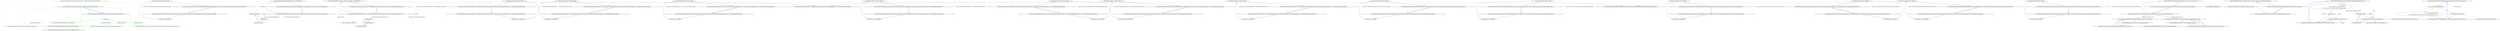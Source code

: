 digraph  {
m0_12 [cluster="System.Net.WebException.WebException(string, System.Net.WebExceptionStatus)", file="ResponseStatusExtensions.cs", label="Entry System.Net.WebException.WebException(string, System.Net.WebExceptionStatus)", span="0-0"];
m0_13 [cluster="System.ArgumentOutOfRangeException.ArgumentOutOfRangeException(string)", file="ResponseStatusExtensions.cs", label="Entry System.ArgumentOutOfRangeException.ArgumentOutOfRangeException(string)", span="0-0"];
m0_0 [cluster="RestSharp.Extensions.ResponseStatusExtensions.ToWebException(RestSharp.ResponseStatus)", file="ResponseStatusExtensions.cs", label="Entry RestSharp.Extensions.ResponseStatusExtensions.ToWebException(RestSharp.ResponseStatus)", span="13-13"];
m0_1 [cluster="RestSharp.Extensions.ResponseStatusExtensions.ToWebException(RestSharp.ResponseStatus)", color=green, community=0, file="ResponseStatusExtensions.cs", label="0: responseStatus", span="15-15"];
m0_2 [cluster="RestSharp.Extensions.ResponseStatusExtensions.ToWebException(RestSharp.ResponseStatus)", color=green, community=0, file="ResponseStatusExtensions.cs", label="0: ResponseStatus.None", span="17-17"];
m0_4 [cluster="RestSharp.Extensions.ResponseStatusExtensions.ToWebException(RestSharp.ResponseStatus)", color=green, community=0, file="ResponseStatusExtensions.cs", label="0: ResponseStatus.Error", span="19-19"];
m0_6 [cluster="RestSharp.Extensions.ResponseStatusExtensions.ToWebException(RestSharp.ResponseStatus)", color=green, community=0, file="ResponseStatusExtensions.cs", label="0: ResponseStatus.TimedOut", span="21-21"];
m0_8 [cluster="RestSharp.Extensions.ResponseStatusExtensions.ToWebException(RestSharp.ResponseStatus)", color=green, community=0, file="ResponseStatusExtensions.cs", label="0: ResponseStatus.Aborted", span="23-23"];
m0_10 [cluster="RestSharp.Extensions.ResponseStatusExtensions.ToWebException(RestSharp.ResponseStatus)", color=green, community=0, file="ResponseStatusExtensions.cs", label="0: throw new ArgumentOutOfRangeException(''responseStatus'');", span="26-26"];
m0_3 [cluster="RestSharp.Extensions.ResponseStatusExtensions.ToWebException(RestSharp.ResponseStatus)", color=green, community=0, file="ResponseStatusExtensions.cs", label="0: return new WebException(''The request could not be processed.'', WebExceptionStatus.ServerProtocolViolation);", span="18-18"];
m0_5 [cluster="RestSharp.Extensions.ResponseStatusExtensions.ToWebException(RestSharp.ResponseStatus)", color=green, community=0, file="ResponseStatusExtensions.cs", label="0: return new WebException(''An error occurred while processing the request.'', WebExceptionStatus.ServerProtocolViolation);", span="20-20"];
m0_7 [cluster="RestSharp.Extensions.ResponseStatusExtensions.ToWebException(RestSharp.ResponseStatus)", color=green, community=0, file="ResponseStatusExtensions.cs", label="0: return new WebException(''The request timed-out.'', WebExceptionStatus.Timeout);", span="22-22"];
m0_9 [cluster="RestSharp.Extensions.ResponseStatusExtensions.ToWebException(RestSharp.ResponseStatus)", color=green, community=0, file="ResponseStatusExtensions.cs", label="0: return new WebException(''The request was aborted.'', WebExceptionStatus.Timeout);", span="24-24"];
m0_11 [cluster="RestSharp.Extensions.ResponseStatusExtensions.ToWebException(RestSharp.ResponseStatus)", file="ResponseStatusExtensions.cs", label="Exit RestSharp.Extensions.ResponseStatusExtensions.ToWebException(RestSharp.ResponseStatus)", span="13-13"];
m1_3 [cluster="RestSharp.IRestClient.ExecuteAsync(RestSharp.IRestRequest, System.Action<RestSharp.IRestResponse, RestSharp.RestRequestAsyncHandle>)", file="RestClientExtensions.cs", label="Entry RestSharp.IRestClient.ExecuteAsync(RestSharp.IRestRequest, System.Action<RestSharp.IRestResponse, RestSharp.RestRequestAsyncHandle>)", span="52-52"];
m1_93 [cluster="RestSharp.IRestClient.AddDefaultParameter(RestSharp.Parameter)", file="RestClientExtensions.cs", label="Entry RestSharp.IRestClient.AddDefaultParameter(RestSharp.Parameter)", span="267-267"];
m1_47 [cluster="RestSharp.RestClientExtensions.PostAsync(RestSharp.IRestClient, RestSharp.IRestRequest, System.Action<RestSharp.IRestResponse, RestSharp.RestRequestAsyncHandle>)", file="RestClientExtensions.cs", label="Entry RestSharp.RestClientExtensions.PostAsync(RestSharp.IRestClient, RestSharp.IRestRequest, System.Action<RestSharp.IRestResponse, \\nRestSharp.RestRequestAsyncHandle>)", span="91-91"];
m1_48 [cluster="RestSharp.RestClientExtensions.PostAsync(RestSharp.IRestClient, RestSharp.IRestRequest, System.Action<RestSharp.IRestResponse, RestSharp.RestRequestAsyncHandle>)", file="RestClientExtensions.cs", label="request.Method = Method.POST", span="94-94"];
m1_49 [cluster="RestSharp.RestClientExtensions.PostAsync(RestSharp.IRestClient, RestSharp.IRestRequest, System.Action<RestSharp.IRestResponse, RestSharp.RestRequestAsyncHandle>)", file="RestClientExtensions.cs", label="return client.ExecuteAsync(request, callback);", span="95-95"];
m1_50 [cluster="RestSharp.RestClientExtensions.PostAsync(RestSharp.IRestClient, RestSharp.IRestRequest, System.Action<RestSharp.IRestResponse, RestSharp.RestRequestAsyncHandle>)", file="RestClientExtensions.cs", label="Exit RestSharp.RestClientExtensions.PostAsync(RestSharp.IRestClient, RestSharp.IRestRequest, System.Action<RestSharp.IRestResponse, \\nRestSharp.RestRequestAsyncHandle>)", span="91-91"];
m1_100 [cluster="RestSharp.IRestClient.AddDefaultParameter(string, object, RestSharp.ParameterType)", file="RestClientExtensions.cs", label="Entry RestSharp.IRestClient.AddDefaultParameter(string, object, RestSharp.ParameterType)", span="321-321"];
m1_35 [cluster="RestSharp.RestClientExtensions.PatchAsync<T>(RestSharp.IRestClient, RestSharp.IRestRequest, System.Action<RestSharp.IRestResponse<\\nT>, RestSharp.RestRequestAsyncHandle>)", file="RestClientExtensions.cs", label="Entry RestSharp.RestClientExtensions.PatchAsync<T>(RestSharp.IRestClient, RestSharp.IRestRequest, System.Action<RestSharp.IRestResponse<\\nT>, RestSharp.RestRequestAsyncHandle>)", span="70-70"];
m1_36 [cluster="RestSharp.RestClientExtensions.PatchAsync<T>(RestSharp.IRestClient, RestSharp.IRestRequest, System.Action<RestSharp.IRestResponse<\\nT>, RestSharp.RestRequestAsyncHandle>)", file="RestClientExtensions.cs", label="request.Method = Method.PATCH", span="73-73"];
m1_37 [cluster="RestSharp.RestClientExtensions.PatchAsync<T>(RestSharp.IRestClient, RestSharp.IRestRequest, System.Action<RestSharp.IRestResponse<\\nT>, RestSharp.RestRequestAsyncHandle>)", file="RestClientExtensions.cs", label="return client.ExecuteAsync<T>(request, callback);", span="74-74"];
m1_38 [cluster="RestSharp.RestClientExtensions.PatchAsync<T>(RestSharp.IRestClient, RestSharp.IRestRequest, System.Action<RestSharp.IRestResponse<\\nT>, RestSharp.RestRequestAsyncHandle>)", file="RestClientExtensions.cs", label="Exit RestSharp.RestClientExtensions.PatchAsync<T>(RestSharp.IRestClient, RestSharp.IRestRequest, System.Action<RestSharp.IRestResponse<\\nT>, RestSharp.RestRequestAsyncHandle>)", span="70-70"];
m1_19 [cluster="RestSharp.RestClientExtensions.PostAsync<T>(RestSharp.IRestClient, RestSharp.IRestRequest, System.Action<RestSharp.IRestResponse<\\nT>, RestSharp.RestRequestAsyncHandle>)", file="RestClientExtensions.cs", label="Entry RestSharp.RestClientExtensions.PostAsync<T>(RestSharp.IRestClient, RestSharp.IRestRequest, System.Action<RestSharp.IRestResponse<\\nT>, RestSharp.RestRequestAsyncHandle>)", span="42-42"];
m1_20 [cluster="RestSharp.RestClientExtensions.PostAsync<T>(RestSharp.IRestClient, RestSharp.IRestRequest, System.Action<RestSharp.IRestResponse<\\nT>, RestSharp.RestRequestAsyncHandle>)", file="RestClientExtensions.cs", label="request.Method = Method.POST", span="45-45"];
m1_21 [cluster="RestSharp.RestClientExtensions.PostAsync<T>(RestSharp.IRestClient, RestSharp.IRestRequest, System.Action<RestSharp.IRestResponse<\\nT>, RestSharp.RestRequestAsyncHandle>)", file="RestClientExtensions.cs", label="return client.ExecuteAsync<T>(request, callback);", span="46-46"];
m1_22 [cluster="RestSharp.RestClientExtensions.PostAsync<T>(RestSharp.IRestClient, RestSharp.IRestRequest, System.Action<RestSharp.IRestResponse<\\nT>, RestSharp.RestRequestAsyncHandle>)", file="RestClientExtensions.cs", label="Exit RestSharp.RestClientExtensions.PostAsync<T>(RestSharp.IRestClient, RestSharp.IRestRequest, System.Action<RestSharp.IRestResponse<\\nT>, RestSharp.RestRequestAsyncHandle>)", span="42-42"];
m1_78 [cluster="RestSharp.RestClientExtensions.RemoveDefaultParameter(RestSharp.IRestClient, string)", file="RestClientExtensions.cs", label="Entry RestSharp.RestClientExtensions.RemoveDefaultParameter(RestSharp.IRestClient, string)", span="284-284"];
m1_79 [cluster="RestSharp.RestClientExtensions.RemoveDefaultParameter(RestSharp.IRestClient, string)", file="RestClientExtensions.cs", label="var parameter =\r\n                restClient.DefaultParameters.SingleOrDefault(\r\n                    p => p.Name.Equals(name, \\nStringComparison.OrdinalIgnoreCase))", span="286-288"];
m1_81 [cluster="RestSharp.RestClientExtensions.RemoveDefaultParameter(RestSharp.IRestClient, string)", file="RestClientExtensions.cs", label="restClient.DefaultParameters.Remove(parameter)", span="292-292"];
m1_80 [cluster="RestSharp.RestClientExtensions.RemoveDefaultParameter(RestSharp.IRestClient, string)", file="RestClientExtensions.cs", label="parameter != null", span="290-290"];
m1_82 [cluster="RestSharp.RestClientExtensions.RemoveDefaultParameter(RestSharp.IRestClient, string)", file="RestClientExtensions.cs", label="Exit RestSharp.RestClientExtensions.RemoveDefaultParameter(RestSharp.IRestClient, string)", span="284-284"];
m1_97 [cluster="RestSharp.RestClientExtensions.AddDefaultHeader(RestSharp.IRestClient, string, string)", file="RestClientExtensions.cs", label="Entry RestSharp.RestClientExtensions.AddDefaultHeader(RestSharp.IRestClient, string, string)", span="334-334"];
m1_98 [cluster="RestSharp.RestClientExtensions.AddDefaultHeader(RestSharp.IRestClient, string, string)", file="RestClientExtensions.cs", label="restClient.AddDefaultParameter(name, value, ParameterType.HttpHeader)", span="336-336"];
m1_99 [cluster="RestSharp.RestClientExtensions.AddDefaultHeader(RestSharp.IRestClient, string, string)", file="RestClientExtensions.cs", label="Exit RestSharp.RestClientExtensions.AddDefaultHeader(RestSharp.IRestClient, string, string)", span="334-334"];
m1_71 [cluster="RestSharp.RestClientExtensions.AddDefaultParameter(RestSharp.IRestClient, RestSharp.Parameter)", file="RestClientExtensions.cs", label="Entry RestSharp.RestClientExtensions.AddDefaultParameter(RestSharp.IRestClient, RestSharp.Parameter)", span="267-267"];
m1_72 [cluster="RestSharp.RestClientExtensions.AddDefaultParameter(RestSharp.IRestClient, RestSharp.Parameter)", file="RestClientExtensions.cs", label="p.Type == ParameterType.RequestBody", span="269-269"];
m1_74 [cluster="RestSharp.RestClientExtensions.AddDefaultParameter(RestSharp.IRestClient, RestSharp.Parameter)", file="RestClientExtensions.cs", label="restClient.DefaultParameters.Add(p)", span="275-275"];
m1_73 [cluster="RestSharp.RestClientExtensions.AddDefaultParameter(RestSharp.IRestClient, RestSharp.Parameter)", file="RestClientExtensions.cs", label="throw new NotSupportedException(\r\n                    ''Cannot set request body from default headers. Use Request.AddBody() instead.'');", span="271-272"];
m1_75 [cluster="RestSharp.RestClientExtensions.AddDefaultParameter(RestSharp.IRestClient, RestSharp.Parameter)", file="RestClientExtensions.cs", label="Exit RestSharp.RestClientExtensions.AddDefaultParameter(RestSharp.IRestClient, RestSharp.Parameter)", span="267-267"];
m1_85 [cluster="lambda expression", file="RestClientExtensions.cs", label="Entry lambda expression", span="288-288"];
m1_5 [cluster="lambda expression", file="RestClientExtensions.cs", label="callback(response)", span="19-19"];
m1_4 [cluster="lambda expression", file="RestClientExtensions.cs", label="Entry lambda expression", span="19-19"];
m1_6 [cluster="lambda expression", file="RestClientExtensions.cs", label="Exit lambda expression", span="19-19"];
m1_13 [cluster="lambda expression", file="RestClientExtensions.cs", label="callback(response)", span="32-32"];
m1_12 [cluster="lambda expression", file="RestClientExtensions.cs", label="Entry lambda expression", span="32-32"];
m1_14 [cluster="lambda expression", file="RestClientExtensions.cs", label="Exit lambda expression", span="32-32"];
m1_86 [cluster="lambda expression", file="RestClientExtensions.cs", label="p.Name.Equals(name, StringComparison.OrdinalIgnoreCase)", span="288-288"];
m1_87 [cluster="lambda expression", file="RestClientExtensions.cs", label="Exit lambda expression", span="288-288"];
m1_0 [cluster="RestSharp.RestClientExtensions.ExecuteAsync(RestSharp.IRestClient, RestSharp.IRestRequest, System.Action<RestSharp.IRestResponse>)", file="RestClientExtensions.cs", label="Entry RestSharp.RestClientExtensions.ExecuteAsync(RestSharp.IRestClient, RestSharp.IRestRequest, System.Action<RestSharp.IRestResponse>)", span="16-16"];
m1_1 [cluster="RestSharp.RestClientExtensions.ExecuteAsync(RestSharp.IRestClient, RestSharp.IRestRequest, System.Action<RestSharp.IRestResponse>)", file="RestClientExtensions.cs", label="return client.ExecuteAsync(request, (response, handle) => callback(response));", span="19-19"];
m1_2 [cluster="RestSharp.RestClientExtensions.ExecuteAsync(RestSharp.IRestClient, RestSharp.IRestRequest, System.Action<RestSharp.IRestResponse>)", file="RestClientExtensions.cs", label="Exit RestSharp.RestClientExtensions.ExecuteAsync(RestSharp.IRestClient, RestSharp.IRestRequest, System.Action<RestSharp.IRestResponse>)", span="16-16"];
m1_23 [cluster="RestSharp.RestClientExtensions.PutAsync<T>(RestSharp.IRestClient, RestSharp.IRestRequest, System.Action<RestSharp.IRestResponse<\\nT>, RestSharp.RestRequestAsyncHandle>)", file="RestClientExtensions.cs", label="Entry RestSharp.RestClientExtensions.PutAsync<T>(RestSharp.IRestClient, RestSharp.IRestRequest, System.Action<RestSharp.IRestResponse<\\nT>, RestSharp.RestRequestAsyncHandle>)", span="49-49"];
m1_24 [cluster="RestSharp.RestClientExtensions.PutAsync<T>(RestSharp.IRestClient, RestSharp.IRestRequest, System.Action<RestSharp.IRestResponse<\\nT>, RestSharp.RestRequestAsyncHandle>)", file="RestClientExtensions.cs", label="request.Method = Method.PUT", span="52-52"];
m1_25 [cluster="RestSharp.RestClientExtensions.PutAsync<T>(RestSharp.IRestClient, RestSharp.IRestRequest, System.Action<RestSharp.IRestResponse<\\nT>, RestSharp.RestRequestAsyncHandle>)", file="RestClientExtensions.cs", label="return client.ExecuteAsync<T>(request, callback);", span="53-53"];
m1_26 [cluster="RestSharp.RestClientExtensions.PutAsync<T>(RestSharp.IRestClient, RestSharp.IRestRequest, System.Action<RestSharp.IRestResponse<\\nT>, RestSharp.RestRequestAsyncHandle>)", file="RestClientExtensions.cs", label="Exit RestSharp.RestClientExtensions.PutAsync<T>(RestSharp.IRestClient, RestSharp.IRestRequest, System.Action<RestSharp.IRestResponse<\\nT>, RestSharp.RestRequestAsyncHandle>)", span="49-49"];
m1_94 [cluster="RestSharp.RestClientExtensions.AddDefaultParameter(RestSharp.IRestClient, string, object, RestSharp.ParameterType)", file="RestClientExtensions.cs", label="Entry RestSharp.RestClientExtensions.AddDefaultParameter(RestSharp.IRestClient, string, object, RestSharp.ParameterType)", span="321-321"];
m1_95 [cluster="RestSharp.RestClientExtensions.AddDefaultParameter(RestSharp.IRestClient, string, object, RestSharp.ParameterType)", file="RestClientExtensions.cs", label="restClient.AddDefaultParameter(new Parameter {Name = name, Value = value, Type = type})", span="324-324"];
m1_96 [cluster="RestSharp.RestClientExtensions.AddDefaultParameter(RestSharp.IRestClient, string, object, RestSharp.ParameterType)", file="RestClientExtensions.cs", label="Exit RestSharp.RestClientExtensions.AddDefaultParameter(RestSharp.IRestClient, string, object, RestSharp.ParameterType)", span="321-321"];
m1_31 [cluster="RestSharp.RestClientExtensions.OptionsAsync<T>(RestSharp.IRestClient, RestSharp.IRestRequest, System.Action<RestSharp.IRestResponse<\\nT>, RestSharp.RestRequestAsyncHandle>)", file="RestClientExtensions.cs", label="Entry RestSharp.RestClientExtensions.OptionsAsync<T>(RestSharp.IRestClient, RestSharp.IRestRequest, System.Action<RestSharp.IRestResponse<\\nT>, RestSharp.RestRequestAsyncHandle>)", span="63-63"];
m1_32 [cluster="RestSharp.RestClientExtensions.OptionsAsync<T>(RestSharp.IRestClient, RestSharp.IRestRequest, System.Action<RestSharp.IRestResponse<\\nT>, RestSharp.RestRequestAsyncHandle>)", file="RestClientExtensions.cs", label="request.Method = Method.OPTIONS", span="66-66"];
m1_33 [cluster="RestSharp.RestClientExtensions.OptionsAsync<T>(RestSharp.IRestClient, RestSharp.IRestRequest, System.Action<RestSharp.IRestResponse<\\nT>, RestSharp.RestRequestAsyncHandle>)", file="RestClientExtensions.cs", label="return client.ExecuteAsync<T>(request, callback);", span="67-67"];
m1_34 [cluster="RestSharp.RestClientExtensions.OptionsAsync<T>(RestSharp.IRestClient, RestSharp.IRestRequest, System.Action<RestSharp.IRestResponse<\\nT>, RestSharp.RestRequestAsyncHandle>)", file="RestClientExtensions.cs", label="Exit RestSharp.RestClientExtensions.OptionsAsync<T>(RestSharp.IRestClient, RestSharp.IRestRequest, System.Action<RestSharp.IRestResponse<\\nT>, RestSharp.RestRequestAsyncHandle>)", span="63-63"];
m1_101 [cluster="RestSharp.RestClientExtensions.AddDefaultUrlSegment(RestSharp.IRestClient, string, string)", file="RestClientExtensions.cs", label="Entry RestSharp.RestClientExtensions.AddDefaultUrlSegment(RestSharp.IRestClient, string, string)", span="346-346"];
m1_102 [cluster="RestSharp.RestClientExtensions.AddDefaultUrlSegment(RestSharp.IRestClient, string, string)", file="RestClientExtensions.cs", label="restClient.AddDefaultParameter(name, value, ParameterType.UrlSegment)", span="348-348"];
m1_103 [cluster="RestSharp.RestClientExtensions.AddDefaultUrlSegment(RestSharp.IRestClient, string, string)", file="RestClientExtensions.cs", label="Exit RestSharp.RestClientExtensions.AddDefaultUrlSegment(RestSharp.IRestClient, string, string)", span="346-346"];
m1_7 [cluster="System.Action<T>.Invoke(T)", file="RestClientExtensions.cs", label="Entry System.Action<T>.Invoke(T)", span="0-0"];
m1_51 [cluster="RestSharp.RestClientExtensions.PutAsync(RestSharp.IRestClient, RestSharp.IRestRequest, System.Action<RestSharp.IRestResponse, RestSharp.RestRequestAsyncHandle>)", file="RestClientExtensions.cs", label="Entry RestSharp.RestClientExtensions.PutAsync(RestSharp.IRestClient, RestSharp.IRestRequest, System.Action<RestSharp.IRestResponse, \\nRestSharp.RestRequestAsyncHandle>)", span="98-98"];
m1_52 [cluster="RestSharp.RestClientExtensions.PutAsync(RestSharp.IRestClient, RestSharp.IRestRequest, System.Action<RestSharp.IRestResponse, RestSharp.RestRequestAsyncHandle>)", file="RestClientExtensions.cs", label="request.Method = Method.PUT", span="101-101"];
m1_53 [cluster="RestSharp.RestClientExtensions.PutAsync(RestSharp.IRestClient, RestSharp.IRestRequest, System.Action<RestSharp.IRestResponse, RestSharp.RestRequestAsyncHandle>)", file="RestClientExtensions.cs", label="return client.ExecuteAsync(request, callback);", span="102-102"];
m1_54 [cluster="RestSharp.RestClientExtensions.PutAsync(RestSharp.IRestClient, RestSharp.IRestRequest, System.Action<RestSharp.IRestResponse, RestSharp.RestRequestAsyncHandle>)", file="RestClientExtensions.cs", label="Exit RestSharp.RestClientExtensions.PutAsync(RestSharp.IRestClient, RestSharp.IRestRequest, System.Action<RestSharp.IRestResponse, \\nRestSharp.RestRequestAsyncHandle>)", span="98-98"];
m1_11 [cluster="RestSharp.IRestClient.ExecuteAsync<T>(RestSharp.IRestRequest, System.Action<RestSharp.IRestResponse<T>, RestSharp.RestRequestAsyncHandle>)", file="RestClientExtensions.cs", label="Entry RestSharp.IRestClient.ExecuteAsync<T>(RestSharp.IRestRequest, System.Action<RestSharp.IRestResponse<T>, RestSharp.RestRequestAsyncHandle>)", span="54-54"];
m1_67 [cluster="RestSharp.RestClientExtensions.DeleteAsync(RestSharp.IRestClient, RestSharp.IRestRequest, System.Action<RestSharp.IRestResponse, \\nRestSharp.RestRequestAsyncHandle>)", file="RestClientExtensions.cs", label="Entry RestSharp.RestClientExtensions.DeleteAsync(RestSharp.IRestClient, RestSharp.IRestRequest, System.Action<RestSharp.IRestResponse, \\nRestSharp.RestRequestAsyncHandle>)", span="126-126"];
m1_68 [cluster="RestSharp.RestClientExtensions.DeleteAsync(RestSharp.IRestClient, RestSharp.IRestRequest, System.Action<RestSharp.IRestResponse, \\nRestSharp.RestRequestAsyncHandle>)", file="RestClientExtensions.cs", label="request.Method = Method.DELETE", span="129-129"];
m1_69 [cluster="RestSharp.RestClientExtensions.DeleteAsync(RestSharp.IRestClient, RestSharp.IRestRequest, System.Action<RestSharp.IRestResponse, \\nRestSharp.RestRequestAsyncHandle>)", file="RestClientExtensions.cs", label="return client.ExecuteAsync(request, callback);", span="130-130"];
m1_70 [cluster="RestSharp.RestClientExtensions.DeleteAsync(RestSharp.IRestClient, RestSharp.IRestRequest, System.Action<RestSharp.IRestResponse, \\nRestSharp.RestRequestAsyncHandle>)", file="RestClientExtensions.cs", label="Exit RestSharp.RestClientExtensions.DeleteAsync(RestSharp.IRestClient, RestSharp.IRestRequest, System.Action<RestSharp.IRestResponse, \\nRestSharp.RestRequestAsyncHandle>)", span="126-126"];
m1_55 [cluster="RestSharp.RestClientExtensions.HeadAsync(RestSharp.IRestClient, RestSharp.IRestRequest, System.Action<RestSharp.IRestResponse, RestSharp.RestRequestAsyncHandle>)", file="RestClientExtensions.cs", label="Entry RestSharp.RestClientExtensions.HeadAsync(RestSharp.IRestClient, RestSharp.IRestRequest, System.Action<RestSharp.IRestResponse, \\nRestSharp.RestRequestAsyncHandle>)", span="105-105"];
m1_56 [cluster="RestSharp.RestClientExtensions.HeadAsync(RestSharp.IRestClient, RestSharp.IRestRequest, System.Action<RestSharp.IRestResponse, RestSharp.RestRequestAsyncHandle>)", file="RestClientExtensions.cs", label="request.Method = Method.HEAD", span="108-108"];
m1_57 [cluster="RestSharp.RestClientExtensions.HeadAsync(RestSharp.IRestClient, RestSharp.IRestRequest, System.Action<RestSharp.IRestResponse, RestSharp.RestRequestAsyncHandle>)", file="RestClientExtensions.cs", label="return client.ExecuteAsync(request, callback);", span="109-109"];
m1_58 [cluster="RestSharp.RestClientExtensions.HeadAsync(RestSharp.IRestClient, RestSharp.IRestRequest, System.Action<RestSharp.IRestResponse, RestSharp.RestRequestAsyncHandle>)", file="RestClientExtensions.cs", label="Exit RestSharp.RestClientExtensions.HeadAsync(RestSharp.IRestClient, RestSharp.IRestRequest, System.Action<RestSharp.IRestResponse, \\nRestSharp.RestRequestAsyncHandle>)", span="105-105"];
m1_8 [cluster="RestSharp.RestClientExtensions.ExecuteAsync<T>(RestSharp.IRestClient, RestSharp.IRestRequest, System.Action<RestSharp.IRestResponse<\\nT>>)", file="RestClientExtensions.cs", label="Entry RestSharp.RestClientExtensions.ExecuteAsync<T>(RestSharp.IRestClient, RestSharp.IRestRequest, System.Action<RestSharp.IRestResponse<\\nT>>)", span="29-29"];
m1_9 [cluster="RestSharp.RestClientExtensions.ExecuteAsync<T>(RestSharp.IRestClient, RestSharp.IRestRequest, System.Action<RestSharp.IRestResponse<\\nT>>)", file="RestClientExtensions.cs", label="return client.ExecuteAsync<T>(request, (response, asyncHandle) => callback(response));", span="32-32"];
m1_10 [cluster="RestSharp.RestClientExtensions.ExecuteAsync<T>(RestSharp.IRestClient, RestSharp.IRestRequest, System.Action<RestSharp.IRestResponse<\\nT>>)", file="RestClientExtensions.cs", label="Exit RestSharp.RestClientExtensions.ExecuteAsync<T>(RestSharp.IRestClient, RestSharp.IRestRequest, System.Action<RestSharp.IRestResponse<\\nT>>)", span="29-29"];
m1_27 [cluster="RestSharp.RestClientExtensions.HeadAsync<T>(RestSharp.IRestClient, RestSharp.IRestRequest, System.Action<RestSharp.IRestResponse<\\nT>, RestSharp.RestRequestAsyncHandle>)", file="RestClientExtensions.cs", label="Entry RestSharp.RestClientExtensions.HeadAsync<T>(RestSharp.IRestClient, RestSharp.IRestRequest, System.Action<RestSharp.IRestResponse<\\nT>, RestSharp.RestRequestAsyncHandle>)", span="56-56"];
m1_28 [cluster="RestSharp.RestClientExtensions.HeadAsync<T>(RestSharp.IRestClient, RestSharp.IRestRequest, System.Action<RestSharp.IRestResponse<\\nT>, RestSharp.RestRequestAsyncHandle>)", file="RestClientExtensions.cs", label="request.Method = Method.HEAD", span="59-59"];
m1_29 [cluster="RestSharp.RestClientExtensions.HeadAsync<T>(RestSharp.IRestClient, RestSharp.IRestRequest, System.Action<RestSharp.IRestResponse<\\nT>, RestSharp.RestRequestAsyncHandle>)", file="RestClientExtensions.cs", label="return client.ExecuteAsync<T>(request, callback);", span="60-60"];
m1_30 [cluster="RestSharp.RestClientExtensions.HeadAsync<T>(RestSharp.IRestClient, RestSharp.IRestRequest, System.Action<RestSharp.IRestResponse<\\nT>, RestSharp.RestRequestAsyncHandle>)", file="RestClientExtensions.cs", label="Exit RestSharp.RestClientExtensions.HeadAsync<T>(RestSharp.IRestClient, RestSharp.IRestRequest, System.Action<RestSharp.IRestResponse<\\nT>, RestSharp.RestRequestAsyncHandle>)", span="56-56"];
m1_39 [cluster="RestSharp.RestClientExtensions.DeleteAsync<T>(RestSharp.IRestClient, RestSharp.IRestRequest, System.Action<RestSharp.IRestResponse<\\nT>, RestSharp.RestRequestAsyncHandle>)", file="RestClientExtensions.cs", label="Entry RestSharp.RestClientExtensions.DeleteAsync<T>(RestSharp.IRestClient, RestSharp.IRestRequest, System.Action<RestSharp.IRestResponse<\\nT>, RestSharp.RestRequestAsyncHandle>)", span="77-77"];
m1_40 [cluster="RestSharp.RestClientExtensions.DeleteAsync<T>(RestSharp.IRestClient, RestSharp.IRestRequest, System.Action<RestSharp.IRestResponse<\\nT>, RestSharp.RestRequestAsyncHandle>)", file="RestClientExtensions.cs", label="request.Method = Method.DELETE", span="80-80"];
m1_41 [cluster="RestSharp.RestClientExtensions.DeleteAsync<T>(RestSharp.IRestClient, RestSharp.IRestRequest, System.Action<RestSharp.IRestResponse<\\nT>, RestSharp.RestRequestAsyncHandle>)", file="RestClientExtensions.cs", label="return client.ExecuteAsync<T>(request, callback);", span="81-81"];
m1_42 [cluster="RestSharp.RestClientExtensions.DeleteAsync<T>(RestSharp.IRestClient, RestSharp.IRestRequest, System.Action<RestSharp.IRestResponse<\\nT>, RestSharp.RestRequestAsyncHandle>)", file="RestClientExtensions.cs", label="Exit RestSharp.RestClientExtensions.DeleteAsync<T>(RestSharp.IRestClient, RestSharp.IRestRequest, System.Action<RestSharp.IRestResponse<\\nT>, RestSharp.RestRequestAsyncHandle>)", span="77-77"];
m1_77 [cluster="System.Collections.Generic.ICollection<T>.Add(T)", file="RestClientExtensions.cs", label="Entry System.Collections.Generic.ICollection<T>.Add(T)", span="0-0"];
m1_15 [cluster="RestSharp.RestClientExtensions.GetAsync<T>(RestSharp.IRestClient, RestSharp.IRestRequest, System.Action<RestSharp.IRestResponse<\\nT>, RestSharp.RestRequestAsyncHandle>)", file="RestClientExtensions.cs", label="Entry RestSharp.RestClientExtensions.GetAsync<T>(RestSharp.IRestClient, RestSharp.IRestRequest, System.Action<RestSharp.IRestResponse<\\nT>, RestSharp.RestRequestAsyncHandle>)", span="35-35"];
m1_16 [cluster="RestSharp.RestClientExtensions.GetAsync<T>(RestSharp.IRestClient, RestSharp.IRestRequest, System.Action<RestSharp.IRestResponse<\\nT>, RestSharp.RestRequestAsyncHandle>)", file="RestClientExtensions.cs", label="request.Method = Method.GET", span="38-38"];
m1_17 [cluster="RestSharp.RestClientExtensions.GetAsync<T>(RestSharp.IRestClient, RestSharp.IRestRequest, System.Action<RestSharp.IRestResponse<\\nT>, RestSharp.RestRequestAsyncHandle>)", file="RestClientExtensions.cs", label="return client.ExecuteAsync<T>(request, callback);", span="39-39"];
m1_18 [cluster="RestSharp.RestClientExtensions.GetAsync<T>(RestSharp.IRestClient, RestSharp.IRestRequest, System.Action<RestSharp.IRestResponse<\\nT>, RestSharp.RestRequestAsyncHandle>)", file="RestClientExtensions.cs", label="Exit RestSharp.RestClientExtensions.GetAsync<T>(RestSharp.IRestClient, RestSharp.IRestRequest, System.Action<RestSharp.IRestResponse<\\nT>, RestSharp.RestRequestAsyncHandle>)", span="35-35"];
m1_76 [cluster="System.NotSupportedException.NotSupportedException(string)", file="RestClientExtensions.cs", label="Entry System.NotSupportedException.NotSupportedException(string)", span="0-0"];
m1_88 [cluster="string.Equals(string, System.StringComparison)", file="RestClientExtensions.cs", label="Entry string.Equals(string, System.StringComparison)", span="0-0"];
m1_89 [cluster="RestSharp.RestClientExtensions.AddDefaultParameter(RestSharp.IRestClient, string, object)", file="RestClientExtensions.cs", label="Entry RestSharp.RestClientExtensions.AddDefaultParameter(RestSharp.IRestClient, string, object)", span="304-304"];
m1_90 [cluster="RestSharp.RestClientExtensions.AddDefaultParameter(RestSharp.IRestClient, string, object)", file="RestClientExtensions.cs", label="restClient.AddDefaultParameter(new Parameter {Name = name, Value = value, Type = ParameterType.GetOrPost})", span="306-306"];
m1_91 [cluster="RestSharp.RestClientExtensions.AddDefaultParameter(RestSharp.IRestClient, string, object)", file="RestClientExtensions.cs", label="Exit RestSharp.RestClientExtensions.AddDefaultParameter(RestSharp.IRestClient, string, object)", span="304-304"];
m1_63 [cluster="RestSharp.RestClientExtensions.PatchAsync(RestSharp.IRestClient, RestSharp.IRestRequest, System.Action<RestSharp.IRestResponse, \\nRestSharp.RestRequestAsyncHandle>)", file="RestClientExtensions.cs", label="Entry RestSharp.RestClientExtensions.PatchAsync(RestSharp.IRestClient, RestSharp.IRestRequest, System.Action<RestSharp.IRestResponse, \\nRestSharp.RestRequestAsyncHandle>)", span="119-119"];
m1_64 [cluster="RestSharp.RestClientExtensions.PatchAsync(RestSharp.IRestClient, RestSharp.IRestRequest, System.Action<RestSharp.IRestResponse, \\nRestSharp.RestRequestAsyncHandle>)", file="RestClientExtensions.cs", label="request.Method = Method.PATCH", span="122-122"];
m1_65 [cluster="RestSharp.RestClientExtensions.PatchAsync(RestSharp.IRestClient, RestSharp.IRestRequest, System.Action<RestSharp.IRestResponse, \\nRestSharp.RestRequestAsyncHandle>)", file="RestClientExtensions.cs", label="return client.ExecuteAsync(request, callback);", span="123-123"];
m1_66 [cluster="RestSharp.RestClientExtensions.PatchAsync(RestSharp.IRestClient, RestSharp.IRestRequest, System.Action<RestSharp.IRestResponse, \\nRestSharp.RestRequestAsyncHandle>)", file="RestClientExtensions.cs", label="Exit RestSharp.RestClientExtensions.PatchAsync(RestSharp.IRestClient, RestSharp.IRestRequest, System.Action<RestSharp.IRestResponse, \\nRestSharp.RestRequestAsyncHandle>)", span="119-119"];
m1_92 [cluster="RestSharp.Parameter.Parameter()", file="RestClientExtensions.cs", label="Entry RestSharp.Parameter.Parameter()", span="21-21"];
m1_59 [cluster="RestSharp.RestClientExtensions.OptionsAsync(RestSharp.IRestClient, RestSharp.IRestRequest, System.Action<RestSharp.IRestResponse, \\nRestSharp.RestRequestAsyncHandle>)", file="RestClientExtensions.cs", label="Entry RestSharp.RestClientExtensions.OptionsAsync(RestSharp.IRestClient, RestSharp.IRestRequest, System.Action<RestSharp.IRestResponse, \\nRestSharp.RestRequestAsyncHandle>)", span="112-112"];
m1_60 [cluster="RestSharp.RestClientExtensions.OptionsAsync(RestSharp.IRestClient, RestSharp.IRestRequest, System.Action<RestSharp.IRestResponse, \\nRestSharp.RestRequestAsyncHandle>)", file="RestClientExtensions.cs", label="request.Method = Method.OPTIONS", span="115-115"];
m1_61 [cluster="RestSharp.RestClientExtensions.OptionsAsync(RestSharp.IRestClient, RestSharp.IRestRequest, System.Action<RestSharp.IRestResponse, \\nRestSharp.RestRequestAsyncHandle>)", file="RestClientExtensions.cs", label="return client.ExecuteAsync(request, callback);", span="116-116"];
m1_62 [cluster="RestSharp.RestClientExtensions.OptionsAsync(RestSharp.IRestClient, RestSharp.IRestRequest, System.Action<RestSharp.IRestResponse, \\nRestSharp.RestRequestAsyncHandle>)", file="RestClientExtensions.cs", label="Exit RestSharp.RestClientExtensions.OptionsAsync(RestSharp.IRestClient, RestSharp.IRestRequest, System.Action<RestSharp.IRestResponse, \\nRestSharp.RestRequestAsyncHandle>)", span="112-112"];
m1_43 [cluster="RestSharp.RestClientExtensions.GetAsync(RestSharp.IRestClient, RestSharp.IRestRequest, System.Action<RestSharp.IRestResponse, RestSharp.RestRequestAsyncHandle>)", file="RestClientExtensions.cs", label="Entry RestSharp.RestClientExtensions.GetAsync(RestSharp.IRestClient, RestSharp.IRestRequest, System.Action<RestSharp.IRestResponse, \\nRestSharp.RestRequestAsyncHandle>)", span="84-84"];
m1_44 [cluster="RestSharp.RestClientExtensions.GetAsync(RestSharp.IRestClient, RestSharp.IRestRequest, System.Action<RestSharp.IRestResponse, RestSharp.RestRequestAsyncHandle>)", file="RestClientExtensions.cs", label="request.Method = Method.GET", span="87-87"];
m1_45 [cluster="RestSharp.RestClientExtensions.GetAsync(RestSharp.IRestClient, RestSharp.IRestRequest, System.Action<RestSharp.IRestResponse, RestSharp.RestRequestAsyncHandle>)", file="RestClientExtensions.cs", label="return client.ExecuteAsync(request, callback);", span="88-88"];
m1_46 [cluster="RestSharp.RestClientExtensions.GetAsync(RestSharp.IRestClient, RestSharp.IRestRequest, System.Action<RestSharp.IRestResponse, RestSharp.RestRequestAsyncHandle>)", file="RestClientExtensions.cs", label="Exit RestSharp.RestClientExtensions.GetAsync(RestSharp.IRestClient, RestSharp.IRestRequest, System.Action<RestSharp.IRestResponse, \\nRestSharp.RestRequestAsyncHandle>)", span="84-84"];
m1_83;
m1_84;
m1_104;
m1_105;
m1_106;
m0_0 -> m0_1  [color=green, key=0, style=solid];
m0_1 -> m0_2  [color=green, key=0, style=solid];
m0_1 -> m0_4  [color=green, key=0, style=solid];
m0_1 -> m0_6  [color=green, key=0, style=solid];
m0_1 -> m0_8  [color=green, key=0, style=solid];
m0_1 -> m0_10  [color=green, key=0, style=solid];
m0_2 -> m0_3  [color=green, key=0, style=solid];
m0_4 -> m0_5  [color=green, key=0, style=solid];
m0_6 -> m0_7  [color=green, key=0, style=solid];
m0_8 -> m0_9  [color=green, key=0, style=solid];
m0_10 -> m0_11  [color=green, key=0, style=solid];
m0_10 -> m0_13  [color=green, key=2, style=dotted];
m0_3 -> m0_12  [color=green, key=2, style=dotted];
m0_3 -> m0_11  [color=green, key=0, style=solid];
m0_5 -> m0_12  [color=green, key=2, style=dotted];
m0_5 -> m0_11  [color=green, key=0, style=solid];
m0_7 -> m0_12  [color=green, key=2, style=dotted];
m0_7 -> m0_11  [color=green, key=0, style=solid];
m0_9 -> m0_12  [color=green, key=2, style=dotted];
m0_9 -> m0_11  [color=green, key=0, style=solid];
m0_11 -> m0_0  [color=blue, key=0, style=bold];
m1_47 -> m1_48  [key=0, style=solid];
m1_47 -> m1_49  [color=darkseagreen4, key=1, label="System.Action<RestSharp.IRestResponse, RestSharp.RestRequestAsyncHandle>", style=dashed];
m1_48 -> m1_49  [key=0, style=solid];
m1_49 -> m1_3  [key=2, style=dotted];
m1_49 -> m1_50  [key=0, style=solid];
m1_50 -> m1_47  [color=blue, key=0, style=bold];
m1_35 -> m1_36  [key=0, style=solid];
m1_35 -> m1_37  [color=darkseagreen4, key=1, label="System.Action<RestSharp.IRestResponse<T>, RestSharp.RestRequestAsyncHandle>", style=dashed];
m1_36 -> m1_37  [key=0, style=solid];
m1_37 -> m1_11  [key=2, style=dotted];
m1_37 -> m1_38  [key=0, style=solid];
m1_38 -> m1_35  [color=blue, key=0, style=bold];
m1_19 -> m1_20  [key=0, style=solid];
m1_19 -> m1_21  [color=darkseagreen4, key=1, label="System.Action<RestSharp.IRestResponse<T>, RestSharp.RestRequestAsyncHandle>", style=dashed];
m1_20 -> m1_21  [key=0, style=solid];
m1_21 -> m1_11  [key=2, style=dotted];
m1_21 -> m1_22  [key=0, style=solid];
m1_22 -> m1_19  [color=blue, key=0, style=bold];
m1_78 -> m1_79  [key=0, style=solid];
m1_78 -> m1_81  [color=darkseagreen4, key=1, label="RestSharp.IRestClient", style=dashed];
m1_78 -> m1_86  [color=darkseagreen4, key=1, label=string, style=dashed];
m1_79 -> m1_80  [key=0, style=solid];
m1_79 -> m1_81  [color=darkseagreen4, key=1, label=parameter, style=dashed];
m1_79 -> m1_83  [key=2, style=dotted];
m1_79 -> m1_85  [color=darkseagreen4, key=1, label="lambda expression", style=dashed];
m1_81 -> m1_82  [key=0, style=solid];
m1_81 -> m1_84  [key=2, style=dotted];
m1_80 -> m1_81  [key=0, style=solid];
m1_80 -> m1_82  [key=0, style=solid];
m1_82 -> m1_78  [color=blue, key=0, style=bold];
m1_97 -> m1_98  [key=0, style=solid];
m1_98 -> m1_99  [key=0, style=solid];
m1_98 -> m1_100  [key=2, style=dotted];
m1_99 -> m1_97  [color=blue, key=0, style=bold];
m1_71 -> m1_72  [key=0, style=solid];
m1_71 -> m1_74  [color=darkseagreen4, key=1, label="RestSharp.Parameter", style=dashed];
m1_72 -> m1_73  [key=0, style=solid];
m1_72 -> m1_74  [key=0, style=solid];
m1_74 -> m1_75  [key=0, style=solid];
m1_74 -> m1_77  [key=2, style=dotted];
m1_73 -> m1_75  [key=0, style=solid];
m1_73 -> m1_76  [key=2, style=dotted];
m1_75 -> m1_71  [color=blue, key=0, style=bold];
m1_85 -> m1_86  [key=0, style=solid];
m1_5 -> m1_6  [key=0, style=solid];
m1_5 -> m1_7  [key=2, style=dotted];
m1_4 -> m1_5  [key=0, style=solid];
m1_6 -> m1_4  [color=blue, key=0, style=bold];
m1_13 -> m1_7  [key=2, style=dotted];
m1_13 -> m1_14  [key=0, style=solid];
m1_12 -> m1_13  [key=0, style=solid];
m1_14 -> m1_12  [color=blue, key=0, style=bold];
m1_86 -> m1_87  [key=0, style=solid];
m1_86 -> m1_88  [key=2, style=dotted];
m1_87 -> m1_85  [color=blue, key=0, style=bold];
m1_0 -> m1_1  [key=0, style=solid];
m1_0 -> m1_5  [color=darkseagreen4, key=1, label="System.Action<RestSharp.IRestResponse>", style=dashed];
m1_1 -> m1_2  [key=0, style=solid];
m1_1 -> m1_3  [key=2, style=dotted];
m1_1 -> m1_4  [color=darkseagreen4, key=1, label="lambda expression", style=dashed];
m1_2 -> m1_0  [color=blue, key=0, style=bold];
m1_23 -> m1_24  [key=0, style=solid];
m1_23 -> m1_25  [color=darkseagreen4, key=1, label="System.Action<RestSharp.IRestResponse<T>, RestSharp.RestRequestAsyncHandle>", style=dashed];
m1_24 -> m1_25  [key=0, style=solid];
m1_25 -> m1_11  [key=2, style=dotted];
m1_25 -> m1_26  [key=0, style=solid];
m1_26 -> m1_23  [color=blue, key=0, style=bold];
m1_94 -> m1_95  [key=0, style=solid];
m1_94 -> m1_97  [color=darkorchid, key=3, label="Parameter variable object value", style=bold];
m1_94 -> m1_101  [color=darkorchid, key=3, label="Parameter variable object value", style=bold];
m1_95 -> m1_92  [key=2, style=dotted];
m1_95 -> m1_93  [key=2, style=dotted];
m1_95 -> m1_96  [key=0, style=solid];
m1_96 -> m1_94  [color=blue, key=0, style=bold];
m1_31 -> m1_32  [key=0, style=solid];
m1_31 -> m1_33  [color=darkseagreen4, key=1, label="System.Action<RestSharp.IRestResponse<T>, RestSharp.RestRequestAsyncHandle>", style=dashed];
m1_32 -> m1_33  [key=0, style=solid];
m1_33 -> m1_11  [key=2, style=dotted];
m1_33 -> m1_34  [key=0, style=solid];
m1_34 -> m1_31  [color=blue, key=0, style=bold];
m1_101 -> m1_102  [key=0, style=solid];
m1_102 -> m1_100  [key=2, style=dotted];
m1_102 -> m1_103  [key=0, style=solid];
m1_103 -> m1_101  [color=blue, key=0, style=bold];
m1_51 -> m1_52  [key=0, style=solid];
m1_51 -> m1_53  [color=darkseagreen4, key=1, label="System.Action<RestSharp.IRestResponse, RestSharp.RestRequestAsyncHandle>", style=dashed];
m1_52 -> m1_53  [key=0, style=solid];
m1_53 -> m1_3  [key=2, style=dotted];
m1_53 -> m1_54  [key=0, style=solid];
m1_54 -> m1_51  [color=blue, key=0, style=bold];
m1_67 -> m1_68  [key=0, style=solid];
m1_67 -> m1_69  [color=darkseagreen4, key=1, label="System.Action<RestSharp.IRestResponse, RestSharp.RestRequestAsyncHandle>", style=dashed];
m1_68 -> m1_69  [key=0, style=solid];
m1_69 -> m1_3  [key=2, style=dotted];
m1_69 -> m1_70  [key=0, style=solid];
m1_70 -> m1_67  [color=blue, key=0, style=bold];
m1_55 -> m1_56  [key=0, style=solid];
m1_55 -> m1_57  [color=darkseagreen4, key=1, label="System.Action<RestSharp.IRestResponse, RestSharp.RestRequestAsyncHandle>", style=dashed];
m1_56 -> m1_57  [key=0, style=solid];
m1_57 -> m1_3  [key=2, style=dotted];
m1_57 -> m1_58  [key=0, style=solid];
m1_58 -> m1_55  [color=blue, key=0, style=bold];
m1_8 -> m1_9  [key=0, style=solid];
m1_8 -> m1_13  [color=darkseagreen4, key=1, label="System.Action<RestSharp.IRestResponse<T>>", style=dashed];
m1_9 -> m1_10  [key=0, style=solid];
m1_9 -> m1_11  [key=2, style=dotted];
m1_9 -> m1_12  [color=darkseagreen4, key=1, label="lambda expression", style=dashed];
m1_10 -> m1_8  [color=blue, key=0, style=bold];
m1_27 -> m1_28  [key=0, style=solid];
m1_27 -> m1_29  [color=darkseagreen4, key=1, label="System.Action<RestSharp.IRestResponse<T>, RestSharp.RestRequestAsyncHandle>", style=dashed];
m1_28 -> m1_29  [key=0, style=solid];
m1_29 -> m1_11  [key=2, style=dotted];
m1_29 -> m1_30  [key=0, style=solid];
m1_30 -> m1_27  [color=blue, key=0, style=bold];
m1_39 -> m1_40  [key=0, style=solid];
m1_39 -> m1_41  [color=darkseagreen4, key=1, label="System.Action<RestSharp.IRestResponse<T>, RestSharp.RestRequestAsyncHandle>", style=dashed];
m1_40 -> m1_41  [key=0, style=solid];
m1_41 -> m1_11  [key=2, style=dotted];
m1_41 -> m1_42  [key=0, style=solid];
m1_42 -> m1_39  [color=blue, key=0, style=bold];
m1_15 -> m1_16  [key=0, style=solid];
m1_15 -> m1_17  [color=darkseagreen4, key=1, label="System.Action<RestSharp.IRestResponse<T>, RestSharp.RestRequestAsyncHandle>", style=dashed];
m1_16 -> m1_17  [key=0, style=solid];
m1_17 -> m1_11  [key=2, style=dotted];
m1_17 -> m1_18  [key=0, style=solid];
m1_18 -> m1_15  [color=blue, key=0, style=bold];
m1_89 -> m1_90  [key=0, style=solid];
m1_90 -> m1_91  [key=0, style=solid];
m1_90 -> m1_92  [key=2, style=dotted];
m1_90 -> m1_93  [key=2, style=dotted];
m1_91 -> m1_89  [color=blue, key=0, style=bold];
m1_63 -> m1_64  [key=0, style=solid];
m1_63 -> m1_65  [color=darkseagreen4, key=1, label="System.Action<RestSharp.IRestResponse, RestSharp.RestRequestAsyncHandle>", style=dashed];
m1_64 -> m1_65  [key=0, style=solid];
m1_65 -> m1_3  [key=2, style=dotted];
m1_65 -> m1_66  [key=0, style=solid];
m1_66 -> m1_63  [color=blue, key=0, style=bold];
m1_59 -> m1_60  [key=0, style=solid];
m1_59 -> m1_61  [color=darkseagreen4, key=1, label="System.Action<RestSharp.IRestResponse, RestSharp.RestRequestAsyncHandle>", style=dashed];
m1_60 -> m1_61  [key=0, style=solid];
m1_61 -> m1_3  [key=2, style=dotted];
m1_61 -> m1_62  [key=0, style=solid];
m1_62 -> m1_59  [color=blue, key=0, style=bold];
m1_43 -> m1_44  [key=0, style=solid];
m1_43 -> m1_45  [color=darkseagreen4, key=1, label="System.Action<RestSharp.IRestResponse, RestSharp.RestRequestAsyncHandle>", style=dashed];
m1_44 -> m1_45  [key=0, style=solid];
m1_45 -> m1_3  [key=2, style=dotted];
m1_45 -> m1_46  [key=0, style=solid];
m1_46 -> m1_43  [color=blue, key=0, style=bold];
m1_104 -> m1_5  [color=darkseagreen4, key=1, label="System.Action<RestSharp.IRestResponse>", style=dashed];
m1_105 -> m1_13  [color=darkseagreen4, key=1, label="System.Action<RestSharp.IRestResponse<T>>", style=dashed];
m1_106 -> m1_86  [color=darkseagreen4, key=1, label=string, style=dashed];
}
